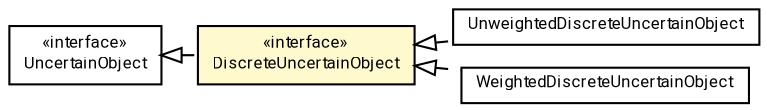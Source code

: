 #!/usr/local/bin/dot
#
# Class diagram 
# Generated by UMLGraph version R5_7_2-60-g0e99a6 (http://www.spinellis.gr/umlgraph/)
#

digraph G {
	graph [fontnames="svg"]
	edge [fontname="Roboto",fontsize=7,labelfontname="Roboto",labelfontsize=7,color="black"];
	node [fontname="Roboto",fontcolor="black",fontsize=8,shape=plaintext,margin=0,width=0,height=0];
	nodesep=0.15;
	ranksep=0.25;
	rankdir=LR;
	// de.lmu.ifi.dbs.elki.data.uncertain.UnweightedDiscreteUncertainObject
	c3350034 [label=<<table title="de.lmu.ifi.dbs.elki.data.uncertain.UnweightedDiscreteUncertainObject" border="0" cellborder="1" cellspacing="0" cellpadding="2" href="UnweightedDiscreteUncertainObject.html" target="_parent">
		<tr><td><table border="0" cellspacing="0" cellpadding="1">
		<tr><td align="center" balign="center"> <font face="Roboto">UnweightedDiscreteUncertainObject</font> </td></tr>
		</table></td></tr>
		</table>>, URL="UnweightedDiscreteUncertainObject.html"];
	// de.lmu.ifi.dbs.elki.data.uncertain.UncertainObject
	c3350036 [label=<<table title="de.lmu.ifi.dbs.elki.data.uncertain.UncertainObject" border="0" cellborder="1" cellspacing="0" cellpadding="2" href="UncertainObject.html" target="_parent">
		<tr><td><table border="0" cellspacing="0" cellpadding="1">
		<tr><td align="center" balign="center"> &#171;interface&#187; </td></tr>
		<tr><td align="center" balign="center"> <font face="Roboto">UncertainObject</font> </td></tr>
		</table></td></tr>
		</table>>, URL="UncertainObject.html"];
	// de.lmu.ifi.dbs.elki.data.uncertain.WeightedDiscreteUncertainObject
	c3350037 [label=<<table title="de.lmu.ifi.dbs.elki.data.uncertain.WeightedDiscreteUncertainObject" border="0" cellborder="1" cellspacing="0" cellpadding="2" href="WeightedDiscreteUncertainObject.html" target="_parent">
		<tr><td><table border="0" cellspacing="0" cellpadding="1">
		<tr><td align="center" balign="center"> <font face="Roboto">WeightedDiscreteUncertainObject</font> </td></tr>
		</table></td></tr>
		</table>>, URL="WeightedDiscreteUncertainObject.html"];
	// de.lmu.ifi.dbs.elki.data.uncertain.DiscreteUncertainObject
	c3350055 [label=<<table title="de.lmu.ifi.dbs.elki.data.uncertain.DiscreteUncertainObject" border="0" cellborder="1" cellspacing="0" cellpadding="2" bgcolor="lemonChiffon" href="DiscreteUncertainObject.html" target="_parent">
		<tr><td><table border="0" cellspacing="0" cellpadding="1">
		<tr><td align="center" balign="center"> &#171;interface&#187; </td></tr>
		<tr><td align="center" balign="center"> <font face="Roboto">DiscreteUncertainObject</font> </td></tr>
		</table></td></tr>
		</table>>, URL="DiscreteUncertainObject.html"];
	// de.lmu.ifi.dbs.elki.data.uncertain.UnweightedDiscreteUncertainObject implements de.lmu.ifi.dbs.elki.data.uncertain.DiscreteUncertainObject
	c3350055 -> c3350034 [arrowtail=empty,style=dashed,dir=back,weight=9];
	// de.lmu.ifi.dbs.elki.data.uncertain.WeightedDiscreteUncertainObject implements de.lmu.ifi.dbs.elki.data.uncertain.DiscreteUncertainObject
	c3350055 -> c3350037 [arrowtail=empty,style=dashed,dir=back,weight=9];
	// de.lmu.ifi.dbs.elki.data.uncertain.DiscreteUncertainObject implements de.lmu.ifi.dbs.elki.data.uncertain.UncertainObject
	c3350036 -> c3350055 [arrowtail=empty,style=dashed,dir=back,weight=9];
}

